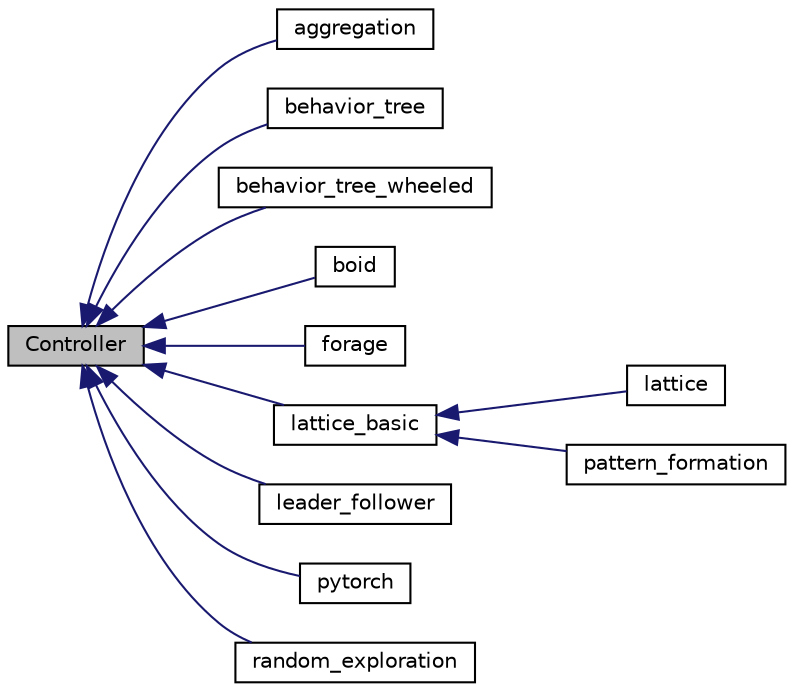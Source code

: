 digraph "Controller"
{
 // LATEX_PDF_SIZE
  edge [fontname="Helvetica",fontsize="10",labelfontname="Helvetica",labelfontsize="10"];
  node [fontname="Helvetica",fontsize="10",shape=record];
  rankdir="LR";
  Node1 [label="Controller",height=0.2,width=0.4,color="black", fillcolor="grey75", style="filled", fontcolor="black",tooltip=" "];
  Node1 -> Node2 [dir="back",color="midnightblue",fontsize="10",style="solid",fontname="Helvetica"];
  Node2 [label="aggregation",height=0.2,width=0.4,color="black", fillcolor="white", style="filled",URL="$classaggregation.html",tooltip=" "];
  Node1 -> Node3 [dir="back",color="midnightblue",fontsize="10",style="solid",fontname="Helvetica"];
  Node3 [label="behavior_tree",height=0.2,width=0.4,color="black", fillcolor="white", style="filled",URL="$classbehavior__tree.html",tooltip=" "];
  Node1 -> Node4 [dir="back",color="midnightblue",fontsize="10",style="solid",fontname="Helvetica"];
  Node4 [label="behavior_tree_wheeled",height=0.2,width=0.4,color="black", fillcolor="white", style="filled",URL="$classbehavior__tree__wheeled.html",tooltip=" "];
  Node1 -> Node5 [dir="back",color="midnightblue",fontsize="10",style="solid",fontname="Helvetica"];
  Node5 [label="boid",height=0.2,width=0.4,color="black", fillcolor="white", style="filled",URL="$classboid.html",tooltip=" "];
  Node1 -> Node6 [dir="back",color="midnightblue",fontsize="10",style="solid",fontname="Helvetica"];
  Node6 [label="forage",height=0.2,width=0.4,color="black", fillcolor="white", style="filled",URL="$classforage.html",tooltip=" "];
  Node1 -> Node7 [dir="back",color="midnightblue",fontsize="10",style="solid",fontname="Helvetica"];
  Node7 [label="lattice_basic",height=0.2,width=0.4,color="black", fillcolor="white", style="filled",URL="$classlattice__basic.html",tooltip=" "];
  Node7 -> Node8 [dir="back",color="midnightblue",fontsize="10",style="solid",fontname="Helvetica"];
  Node8 [label="lattice",height=0.2,width=0.4,color="black", fillcolor="white", style="filled",URL="$classlattice.html",tooltip=" "];
  Node7 -> Node9 [dir="back",color="midnightblue",fontsize="10",style="solid",fontname="Helvetica"];
  Node9 [label="pattern_formation",height=0.2,width=0.4,color="black", fillcolor="white", style="filled",URL="$classpattern__formation.html",tooltip=" "];
  Node1 -> Node10 [dir="back",color="midnightblue",fontsize="10",style="solid",fontname="Helvetica"];
  Node10 [label="leader_follower",height=0.2,width=0.4,color="black", fillcolor="white", style="filled",URL="$classleader__follower.html",tooltip=" "];
  Node1 -> Node11 [dir="back",color="midnightblue",fontsize="10",style="solid",fontname="Helvetica"];
  Node11 [label="pytorch",height=0.2,width=0.4,color="black", fillcolor="white", style="filled",URL="$classpytorch.html",tooltip=" "];
  Node1 -> Node12 [dir="back",color="midnightblue",fontsize="10",style="solid",fontname="Helvetica"];
  Node12 [label="random_exploration",height=0.2,width=0.4,color="black", fillcolor="white", style="filled",URL="$classrandom__exploration.html",tooltip=" "];
}
